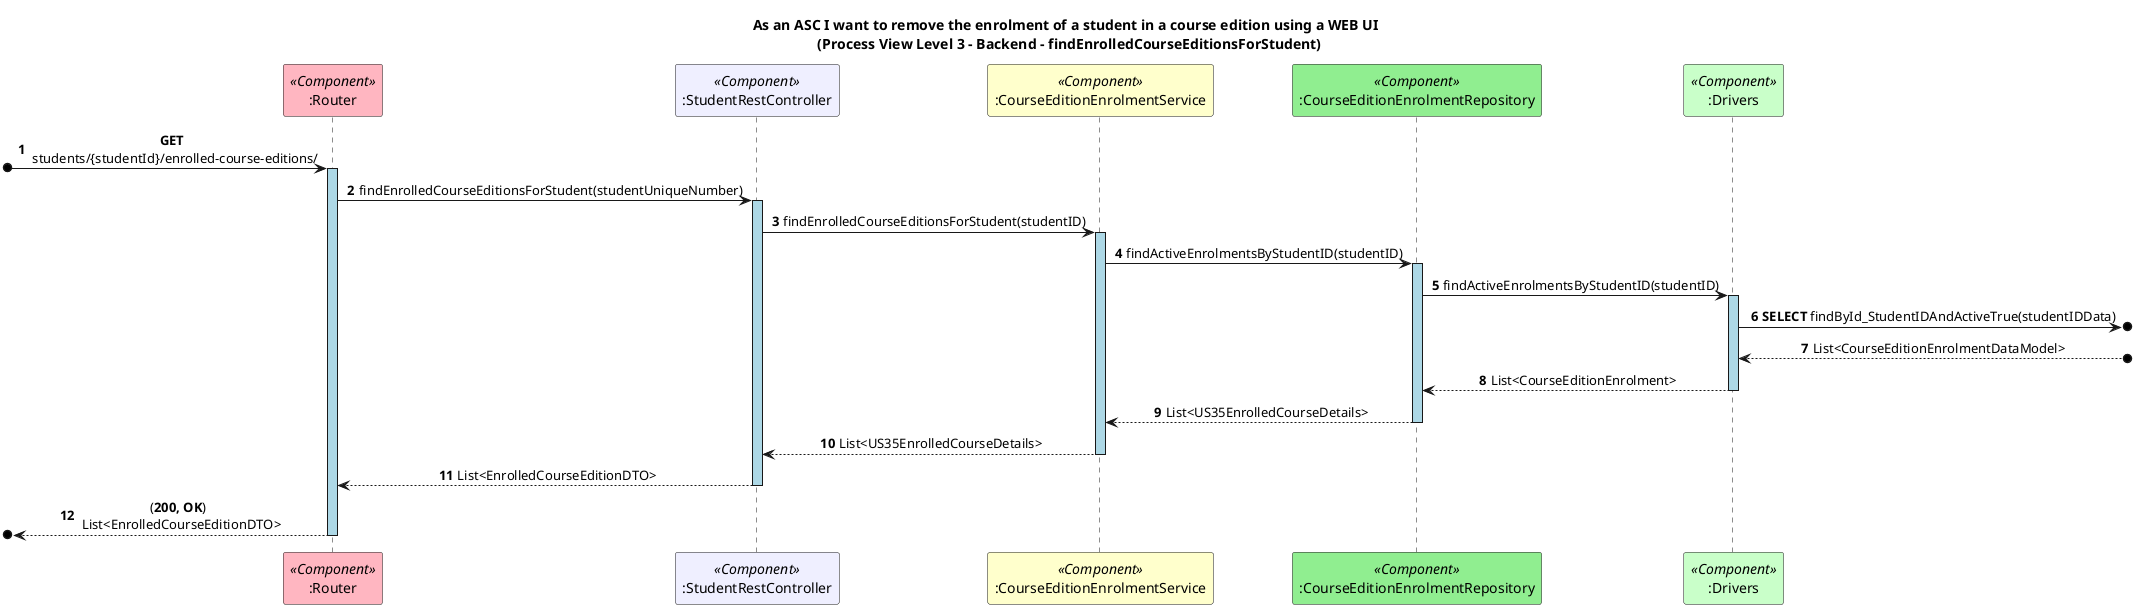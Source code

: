 @startuml
autonumber
skinparam sequenceMessageAlign center
skinparam sequenceLifeLineBackgroundColor lightblue
title As an ASC I want to remove the enrolment of a student in a course edition using a WEB UI \n (Process View Level 3 - Backend - findEnrolledCourseEditionsForStudent)

participant ":Router" as Router <<Component>> #lightpink
participant ":StudentRestController" as Controller <<Component>> #motivation
participant ":CourseEditionEnrolmentService" as Service <<Component>> #business
participant ":CourseEditionEnrolmentRepository" as Repository <<Component>> #lightgreen
participant ":Drivers" as D <<Component>> #technology

[o-> Router : **GET** \n students/{studentId}/enrolled-course-editions/
activate Router
Router -> Controller : findEnrolledCourseEditionsForStudent(studentUniqueNumber)
activate Controller
Controller -> Service : findEnrolledCourseEditionsForStudent(studentID)
activate Service
Service -> Repository : findActiveEnrolmentsByStudentID(studentID)
activate Repository
Repository -> D ++: findActiveEnrolmentsByStudentID(studentID)
D ->o] : **SELECT** findById_StudentIDAndActiveTrue(studentIDData)
D <--o] : List<CourseEditionEnrolmentDataModel>
Repository <-- D -- : List<CourseEditionEnrolment>
Repository --> Service : List<US35EnrolledCourseDetails>
deactivate Repository
Service --> Controller : List<US35EnrolledCourseDetails>
deactivate Service
Controller --> Router : List<EnrolledCourseEditionDTO>
deactivate Controller
[o<-- Router : (**200, OK**) \n List<EnrolledCourseEditionDTO>
deactivate Router


@enduml